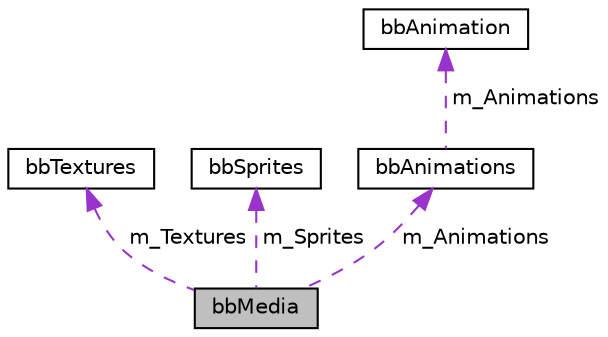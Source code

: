 digraph "bbMedia"
{
 // LATEX_PDF_SIZE
  edge [fontname="Helvetica",fontsize="10",labelfontname="Helvetica",labelfontsize="10"];
  node [fontname="Helvetica",fontsize="10",shape=record];
  Node1 [label="bbMedia",height=0.2,width=0.4,color="black", fillcolor="grey75", style="filled", fontcolor="black",tooltip="bbMedia stores all of the graphics, etc needed to display everything drawn to the screen,..."];
  Node2 -> Node1 [dir="back",color="darkorchid3",fontsize="10",style="dashed",label=" m_Textures" ,fontname="Helvetica"];
  Node2 [label="bbTextures",height=0.2,width=0.4,color="black", fillcolor="white", style="filled",URL="$structbbTextures.html",tooltip="sfTexture is define in SFML as raw pixel data bbTextures is a container for sfTextures"];
  Node3 -> Node1 [dir="back",color="darkorchid3",fontsize="10",style="dashed",label=" m_Sprites" ,fontname="Helvetica"];
  Node3 [label="bbSprites",height=0.2,width=0.4,color="black", fillcolor="white", style="filled",URL="$structbbSprites.html",tooltip="sfSprite is the basic object drawn to the viewport bbSprites is a container for sfSprites used in a s..."];
  Node4 -> Node1 [dir="back",color="darkorchid3",fontsize="10",style="dashed",label=" m_Animations" ,fontname="Helvetica"];
  Node4 [label="bbAnimations",height=0.2,width=0.4,color="black", fillcolor="white", style="filled",URL="$structbbAnimations.html",tooltip=" "];
  Node5 -> Node4 [dir="back",color="darkorchid3",fontsize="10",style="dashed",label=" m_Animations" ,fontname="Helvetica"];
  Node5 [label="bbAnimation",height=0.2,width=0.4,color="black", fillcolor="white", style="filled",URL="$structbbAnimation.html",tooltip=" "];
}
